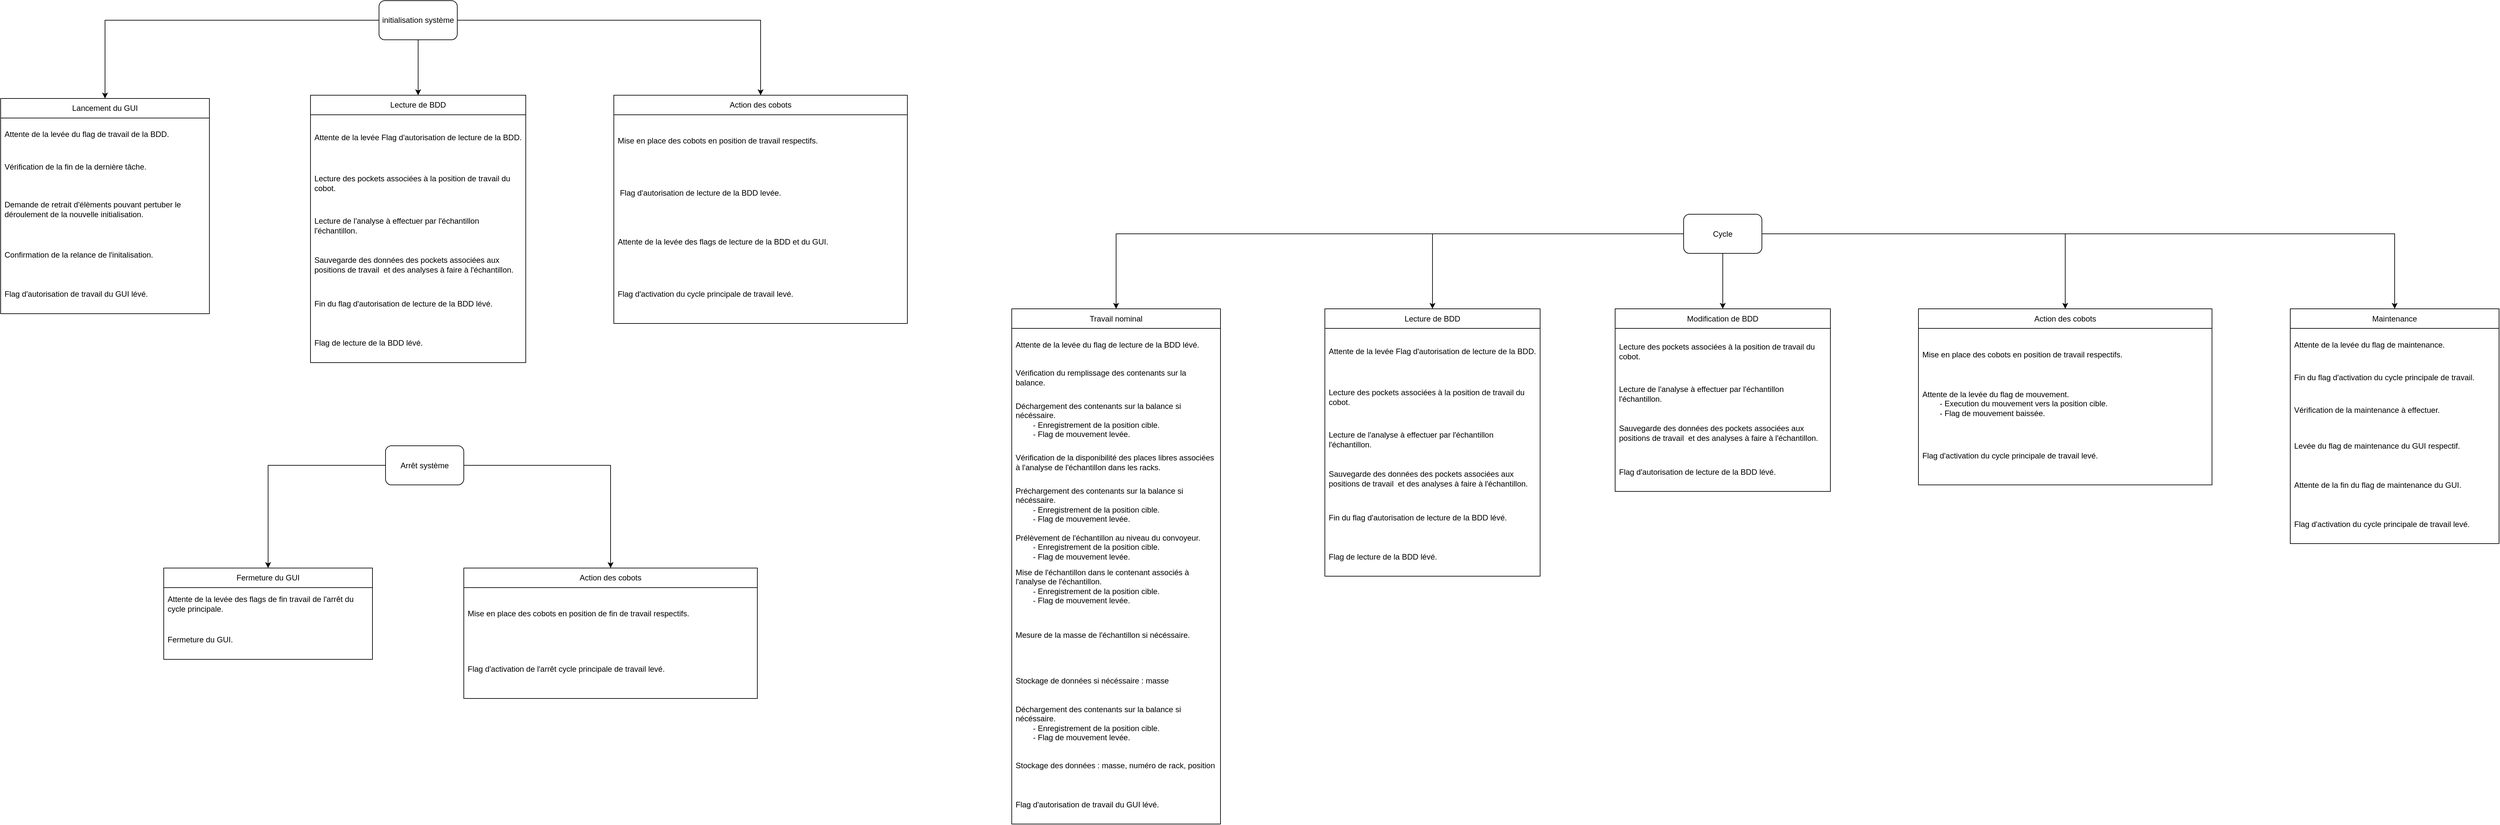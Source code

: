 <mxfile version="28.1.0">
  <diagram name="Page-1" id="pIDFg-wCas1avEJF31Ta">
    <mxGraphModel dx="467" dy="620" grid="1" gridSize="10" guides="1" tooltips="1" connect="1" arrows="1" fold="1" page="1" pageScale="1" pageWidth="827" pageHeight="1169" math="0" shadow="0">
      <root>
        <mxCell id="0" />
        <mxCell id="1" parent="0" />
        <mxCell id="YGhvROXw0RdNcZlkZx5N-15" value="&lt;span style=&quot;text-align: left;&quot;&gt;Lancement du GUI&lt;/span&gt;" style="swimlane;fontStyle=0;childLayout=stackLayout;horizontal=1;startSize=30;horizontalStack=0;resizeParent=1;resizeParentMax=0;resizeLast=0;collapsible=1;marginBottom=0;whiteSpace=wrap;html=1;" parent="1" vertex="1">
          <mxGeometry x="190" y="170" width="320" height="330" as="geometry" />
        </mxCell>
        <mxCell id="YGhvROXw0RdNcZlkZx5N-16" value="Attente de la levée du flag de travail de la BDD." style="text;strokeColor=none;fillColor=none;align=left;verticalAlign=middle;spacingLeft=4;spacingRight=4;overflow=hidden;points=[[0,0.5],[1,0.5]];portConstraint=eastwest;rotatable=0;whiteSpace=wrap;html=1;" parent="YGhvROXw0RdNcZlkZx5N-15" vertex="1">
          <mxGeometry y="30" width="320" height="50" as="geometry" />
        </mxCell>
        <mxCell id="YGhvROXw0RdNcZlkZx5N-60" value="Vérification de la fin de la dernière tâche." style="text;strokeColor=none;fillColor=none;align=left;verticalAlign=middle;spacingLeft=4;spacingRight=4;overflow=hidden;points=[[0,0.5],[1,0.5]];portConstraint=eastwest;rotatable=0;whiteSpace=wrap;html=1;" parent="YGhvROXw0RdNcZlkZx5N-15" vertex="1">
          <mxGeometry y="80" width="320" height="50" as="geometry" />
        </mxCell>
        <mxCell id="YGhvROXw0RdNcZlkZx5N-17" value="Demande de retrait d&#39;élèments pouvant pertuber le déroulement de la nouvelle initialisation." style="text;strokeColor=none;fillColor=none;align=left;verticalAlign=middle;spacingLeft=4;spacingRight=4;overflow=hidden;points=[[0,0.5],[1,0.5]];portConstraint=eastwest;rotatable=0;whiteSpace=wrap;html=1;" parent="YGhvROXw0RdNcZlkZx5N-15" vertex="1">
          <mxGeometry y="130" width="320" height="80" as="geometry" />
        </mxCell>
        <mxCell id="YGhvROXw0RdNcZlkZx5N-18" value="Confirmation de la relance de l&#39;initalisation." style="text;strokeColor=none;fillColor=none;align=left;verticalAlign=middle;spacingLeft=4;spacingRight=4;overflow=hidden;points=[[0,0.5],[1,0.5]];portConstraint=eastwest;rotatable=0;whiteSpace=wrap;html=1;" parent="YGhvROXw0RdNcZlkZx5N-15" vertex="1">
          <mxGeometry y="210" width="320" height="60" as="geometry" />
        </mxCell>
        <mxCell id="YGhvROXw0RdNcZlkZx5N-37" value="Flag d&#39;autorisation de travail du GUI lévé." style="text;strokeColor=none;fillColor=none;align=left;verticalAlign=middle;spacingLeft=4;spacingRight=4;overflow=hidden;points=[[0,0.5],[1,0.5]];portConstraint=eastwest;rotatable=0;whiteSpace=wrap;html=1;" parent="YGhvROXw0RdNcZlkZx5N-15" vertex="1">
          <mxGeometry y="270" width="320" height="60" as="geometry" />
        </mxCell>
        <mxCell id="YGhvROXw0RdNcZlkZx5N-39" style="edgeStyle=orthogonalEdgeStyle;rounded=0;orthogonalLoop=1;jettySize=auto;html=1;exitX=0;exitY=0.5;exitDx=0;exitDy=0;entryX=0.5;entryY=0;entryDx=0;entryDy=0;" parent="1" source="YGhvROXw0RdNcZlkZx5N-19" target="YGhvROXw0RdNcZlkZx5N-15" edge="1">
          <mxGeometry relative="1" as="geometry" />
        </mxCell>
        <mxCell id="YGhvROXw0RdNcZlkZx5N-40" style="edgeStyle=orthogonalEdgeStyle;rounded=0;orthogonalLoop=1;jettySize=auto;html=1;exitX=0.5;exitY=1;exitDx=0;exitDy=0;entryX=0.5;entryY=0;entryDx=0;entryDy=0;" parent="1" source="YGhvROXw0RdNcZlkZx5N-19" target="YGhvROXw0RdNcZlkZx5N-109" edge="1">
          <mxGeometry relative="1" as="geometry">
            <mxPoint x="880" y="140" as="targetPoint" />
          </mxGeometry>
        </mxCell>
        <mxCell id="YGhvROXw0RdNcZlkZx5N-41" style="edgeStyle=orthogonalEdgeStyle;rounded=0;orthogonalLoop=1;jettySize=auto;html=1;exitX=1;exitY=0.5;exitDx=0;exitDy=0;entryX=0.5;entryY=0;entryDx=0;entryDy=0;" parent="1" source="YGhvROXw0RdNcZlkZx5N-19" target="YGhvROXw0RdNcZlkZx5N-25" edge="1">
          <mxGeometry relative="1" as="geometry" />
        </mxCell>
        <mxCell id="YGhvROXw0RdNcZlkZx5N-19" value="initialisation système" style="rounded=1;whiteSpace=wrap;html=1;" parent="1" vertex="1">
          <mxGeometry x="770" y="20" width="120" height="60" as="geometry" />
        </mxCell>
        <mxCell id="YGhvROXw0RdNcZlkZx5N-25" value="&lt;span style=&quot;text-align: left;&quot;&gt;Action des cobots&lt;/span&gt;" style="swimlane;fontStyle=0;childLayout=stackLayout;horizontal=1;startSize=30;horizontalStack=0;resizeParent=1;resizeParentMax=0;resizeLast=0;collapsible=1;marginBottom=0;whiteSpace=wrap;html=1;" parent="1" vertex="1">
          <mxGeometry x="1130" y="165" width="450" height="350" as="geometry" />
        </mxCell>
        <mxCell id="YGhvROXw0RdNcZlkZx5N-26" value="Mise en place des cobots en position de travail respectifs." style="text;strokeColor=none;fillColor=none;align=left;verticalAlign=middle;spacingLeft=4;spacingRight=4;overflow=hidden;points=[[0,0.5],[1,0.5]];portConstraint=eastwest;rotatable=0;whiteSpace=wrap;html=1;" parent="YGhvROXw0RdNcZlkZx5N-25" vertex="1">
          <mxGeometry y="30" width="450" height="80" as="geometry" />
        </mxCell>
        <mxCell id="YGhvROXw0RdNcZlkZx5N-116" value="&amp;nbsp;Flag d&#39;autorisation de lecture de la BDD levée." style="text;strokeColor=none;fillColor=none;align=left;verticalAlign=middle;spacingLeft=4;spacingRight=4;overflow=hidden;points=[[0,0.5],[1,0.5]];portConstraint=eastwest;rotatable=0;whiteSpace=wrap;html=1;" parent="YGhvROXw0RdNcZlkZx5N-25" vertex="1">
          <mxGeometry y="110" width="450" height="80" as="geometry" />
        </mxCell>
        <mxCell id="YGhvROXw0RdNcZlkZx5N-27" value="Attente de la levée des flags de lecture de la BDD et du GUI." style="text;strokeColor=none;fillColor=none;align=left;verticalAlign=middle;spacingLeft=4;spacingRight=4;overflow=hidden;points=[[0,0.5],[1,0.5]];portConstraint=eastwest;rotatable=0;whiteSpace=wrap;html=1;" parent="YGhvROXw0RdNcZlkZx5N-25" vertex="1">
          <mxGeometry y="190" width="450" height="70" as="geometry" />
        </mxCell>
        <mxCell id="YGhvROXw0RdNcZlkZx5N-28" value="Flag d&#39;activation du cycle principale de travail levé." style="text;strokeColor=none;fillColor=none;align=left;verticalAlign=middle;spacingLeft=4;spacingRight=4;overflow=hidden;points=[[0,0.5],[1,0.5]];portConstraint=eastwest;rotatable=0;whiteSpace=wrap;html=1;" parent="YGhvROXw0RdNcZlkZx5N-25" vertex="1">
          <mxGeometry y="260" width="450" height="90" as="geometry" />
        </mxCell>
        <mxCell id="YGhvROXw0RdNcZlkZx5N-42" value="&lt;span style=&quot;text-align: left;&quot;&gt;Fermeture du GUI&lt;/span&gt;" style="swimlane;fontStyle=0;childLayout=stackLayout;horizontal=1;startSize=30;horizontalStack=0;resizeParent=1;resizeParentMax=0;resizeLast=0;collapsible=1;marginBottom=0;whiteSpace=wrap;html=1;" parent="1" vertex="1">
          <mxGeometry x="440" y="890" width="320" height="140" as="geometry" />
        </mxCell>
        <mxCell id="YGhvROXw0RdNcZlkZx5N-43" value="Attente de la levée des flags de fin travail de l&#39;arrêt&amp;nbsp;&lt;span style=&quot;background-color: transparent; color: light-dark(rgb(0, 0, 0), rgb(255, 255, 255));&quot;&gt;du cycle principale.&lt;/span&gt;" style="text;strokeColor=none;fillColor=none;align=left;verticalAlign=middle;spacingLeft=4;spacingRight=4;overflow=hidden;points=[[0,0.5],[1,0.5]];portConstraint=eastwest;rotatable=0;whiteSpace=wrap;html=1;" parent="YGhvROXw0RdNcZlkZx5N-42" vertex="1">
          <mxGeometry y="30" width="320" height="50" as="geometry" />
        </mxCell>
        <mxCell id="YGhvROXw0RdNcZlkZx5N-46" value="Fermeture du GUI." style="text;strokeColor=none;fillColor=none;align=left;verticalAlign=middle;spacingLeft=4;spacingRight=4;overflow=hidden;points=[[0,0.5],[1,0.5]];portConstraint=eastwest;rotatable=0;whiteSpace=wrap;html=1;" parent="YGhvROXw0RdNcZlkZx5N-42" vertex="1">
          <mxGeometry y="80" width="320" height="60" as="geometry" />
        </mxCell>
        <mxCell id="YGhvROXw0RdNcZlkZx5N-47" style="edgeStyle=orthogonalEdgeStyle;rounded=0;orthogonalLoop=1;jettySize=auto;html=1;exitX=0;exitY=0.5;exitDx=0;exitDy=0;entryX=0.5;entryY=0;entryDx=0;entryDy=0;" parent="1" source="YGhvROXw0RdNcZlkZx5N-50" target="YGhvROXw0RdNcZlkZx5N-42" edge="1">
          <mxGeometry relative="1" as="geometry" />
        </mxCell>
        <mxCell id="YGhvROXw0RdNcZlkZx5N-49" style="edgeStyle=orthogonalEdgeStyle;rounded=0;orthogonalLoop=1;jettySize=auto;html=1;exitX=1;exitY=0.5;exitDx=0;exitDy=0;entryX=0.5;entryY=0;entryDx=0;entryDy=0;" parent="1" source="YGhvROXw0RdNcZlkZx5N-50" target="YGhvROXw0RdNcZlkZx5N-56" edge="1">
          <mxGeometry relative="1" as="geometry" />
        </mxCell>
        <mxCell id="YGhvROXw0RdNcZlkZx5N-50" value="Arrêt système" style="rounded=1;whiteSpace=wrap;html=1;" parent="1" vertex="1">
          <mxGeometry x="780" y="702.5" width="120" height="60" as="geometry" />
        </mxCell>
        <mxCell id="YGhvROXw0RdNcZlkZx5N-56" value="&lt;span style=&quot;text-align: left;&quot;&gt;Action des cobots&lt;/span&gt;" style="swimlane;fontStyle=0;childLayout=stackLayout;horizontal=1;startSize=30;horizontalStack=0;resizeParent=1;resizeParentMax=0;resizeLast=0;collapsible=1;marginBottom=0;whiteSpace=wrap;html=1;" parent="1" vertex="1">
          <mxGeometry x="900" y="890" width="450" height="200" as="geometry" />
        </mxCell>
        <mxCell id="YGhvROXw0RdNcZlkZx5N-57" value="Mise en place des cobots en position de fin de travail respectifs." style="text;strokeColor=none;fillColor=none;align=left;verticalAlign=middle;spacingLeft=4;spacingRight=4;overflow=hidden;points=[[0,0.5],[1,0.5]];portConstraint=eastwest;rotatable=0;whiteSpace=wrap;html=1;" parent="YGhvROXw0RdNcZlkZx5N-56" vertex="1">
          <mxGeometry y="30" width="450" height="80" as="geometry" />
        </mxCell>
        <mxCell id="YGhvROXw0RdNcZlkZx5N-59" value="Flag d&#39;activation de l&#39;arrêt cycle principale de travail levé." style="text;strokeColor=none;fillColor=none;align=left;verticalAlign=middle;spacingLeft=4;spacingRight=4;overflow=hidden;points=[[0,0.5],[1,0.5]];portConstraint=eastwest;rotatable=0;whiteSpace=wrap;html=1;" parent="YGhvROXw0RdNcZlkZx5N-56" vertex="1">
          <mxGeometry y="110" width="450" height="90" as="geometry" />
        </mxCell>
        <mxCell id="YGhvROXw0RdNcZlkZx5N-61" value="&lt;span style=&quot;text-align: left;&quot;&gt;Travail nominal&lt;/span&gt;" style="swimlane;fontStyle=0;childLayout=stackLayout;horizontal=1;startSize=30;horizontalStack=0;resizeParent=1;resizeParentMax=0;resizeLast=0;collapsible=1;marginBottom=0;whiteSpace=wrap;html=1;" parent="1" vertex="1">
          <mxGeometry x="1740" y="492.5" width="320" height="790" as="geometry" />
        </mxCell>
        <mxCell id="YGhvROXw0RdNcZlkZx5N-62" value="Attente de la levée du flag de lecture de la BDD lévé." style="text;strokeColor=none;fillColor=none;align=left;verticalAlign=middle;spacingLeft=4;spacingRight=4;overflow=hidden;points=[[0,0.5],[1,0.5]];portConstraint=eastwest;rotatable=0;whiteSpace=wrap;html=1;" parent="YGhvROXw0RdNcZlkZx5N-61" vertex="1">
          <mxGeometry y="30" width="320" height="50" as="geometry" />
        </mxCell>
        <mxCell id="YGhvROXw0RdNcZlkZx5N-106" value="Vérification du remplissage des contenants sur la balance." style="text;strokeColor=none;fillColor=none;align=left;verticalAlign=middle;spacingLeft=4;spacingRight=4;overflow=hidden;points=[[0,0.5],[1,0.5]];portConstraint=eastwest;rotatable=0;whiteSpace=wrap;html=1;" parent="YGhvROXw0RdNcZlkZx5N-61" vertex="1">
          <mxGeometry y="80" width="320" height="50" as="geometry" />
        </mxCell>
        <mxCell id="YGhvROXw0RdNcZlkZx5N-105" value="Déchargement des contenants sur la balance si nécéssaire.&lt;div&gt;&lt;span style=&quot;white-space: pre;&quot;&gt;&#x9;&lt;/span&gt;- Enregistrement de la position cible.&lt;br&gt;&lt;/div&gt;&lt;div&gt;&lt;span style=&quot;white-space: pre;&quot;&gt;&#x9;&lt;/span&gt;- Flag de mouvement levée.&lt;br&gt;&lt;/div&gt;" style="text;strokeColor=none;fillColor=none;align=left;verticalAlign=middle;spacingLeft=4;spacingRight=4;overflow=hidden;points=[[0,0.5],[1,0.5]];portConstraint=eastwest;rotatable=0;whiteSpace=wrap;html=1;" parent="YGhvROXw0RdNcZlkZx5N-61" vertex="1">
          <mxGeometry y="130" width="320" height="80" as="geometry" />
        </mxCell>
        <mxCell id="YGhvROXw0RdNcZlkZx5N-104" value="Vérification de la disponibilité des places libres associées à l&#39;analyse de l&#39;échantillon dans les racks." style="text;strokeColor=none;fillColor=none;align=left;verticalAlign=middle;spacingLeft=4;spacingRight=4;overflow=hidden;points=[[0,0.5],[1,0.5]];portConstraint=eastwest;rotatable=0;whiteSpace=wrap;html=1;" parent="YGhvROXw0RdNcZlkZx5N-61" vertex="1">
          <mxGeometry y="210" width="320" height="50" as="geometry" />
        </mxCell>
        <mxCell id="YGhvROXw0RdNcZlkZx5N-63" value="Préchargement des contenants sur la balance si nécéssaire.&lt;div&gt;&lt;div&gt;&lt;span style=&quot;white-space: pre;&quot;&gt;&#x9;&lt;/span&gt;- Enregistrement de la position cible.&lt;br&gt;&lt;/div&gt;&lt;div&gt;&lt;span style=&quot;white-space: pre;&quot;&gt;&#x9;&lt;/span&gt;- Flag de mouvement levée.&lt;/div&gt;&lt;/div&gt;" style="text;strokeColor=none;fillColor=none;align=left;verticalAlign=middle;spacingLeft=4;spacingRight=4;overflow=hidden;points=[[0,0.5],[1,0.5]];portConstraint=eastwest;rotatable=0;whiteSpace=wrap;html=1;" parent="YGhvROXw0RdNcZlkZx5N-61" vertex="1">
          <mxGeometry y="260" width="320" height="80" as="geometry" />
        </mxCell>
        <mxCell id="vByivsYa5ko6VBTnIm9n-1" value="Prélèvement de l&#39;échantillon au niveau du convoyeur.&lt;div&gt;&lt;div&gt;&lt;span style=&quot;white-space: pre;&quot;&gt;&#x9;&lt;/span&gt;- Enregistrement de la position cible.&lt;br&gt;&lt;/div&gt;&lt;div&gt;&lt;span style=&quot;white-space: pre;&quot;&gt;&#x9;&lt;/span&gt;- Flag de mouvement levée.&lt;/div&gt;&lt;/div&gt;" style="text;strokeColor=none;fillColor=none;align=left;verticalAlign=middle;spacingLeft=4;spacingRight=4;overflow=hidden;points=[[0,0.5],[1,0.5]];portConstraint=eastwest;rotatable=0;whiteSpace=wrap;html=1;" parent="YGhvROXw0RdNcZlkZx5N-61" vertex="1">
          <mxGeometry y="340" width="320" height="50" as="geometry" />
        </mxCell>
        <mxCell id="vByivsYa5ko6VBTnIm9n-2" value="Mise de l&#39;échantillon dans le contenant associés à l&#39;analyse de l&#39;échantillon.&lt;div&gt;&lt;div&gt;&lt;span style=&quot;white-space: pre;&quot;&gt;&#x9;&lt;/span&gt;- Enregistrement de la position cible.&lt;br&gt;&lt;/div&gt;&lt;div&gt;&lt;span style=&quot;white-space: pre;&quot;&gt;&#x9;&lt;/span&gt;- Flag de mouvement levée.&lt;/div&gt;&lt;/div&gt;" style="text;strokeColor=none;fillColor=none;align=left;verticalAlign=middle;spacingLeft=4;spacingRight=4;overflow=hidden;points=[[0,0.5],[1,0.5]];portConstraint=eastwest;rotatable=0;whiteSpace=wrap;html=1;" parent="YGhvROXw0RdNcZlkZx5N-61" vertex="1">
          <mxGeometry y="390" width="320" height="70" as="geometry" />
        </mxCell>
        <mxCell id="YGhvROXw0RdNcZlkZx5N-64" value="Mesure de la masse de l&#39;échantillon si nécéssaire." style="text;strokeColor=none;fillColor=none;align=left;verticalAlign=middle;spacingLeft=4;spacingRight=4;overflow=hidden;points=[[0,0.5],[1,0.5]];portConstraint=eastwest;rotatable=0;whiteSpace=wrap;html=1;" parent="YGhvROXw0RdNcZlkZx5N-61" vertex="1">
          <mxGeometry y="460" width="320" height="80" as="geometry" />
        </mxCell>
        <mxCell id="vByivsYa5ko6VBTnIm9n-3" value="Stockage de données si nécéssaire : masse" style="text;strokeColor=none;fillColor=none;align=left;verticalAlign=middle;spacingLeft=4;spacingRight=4;overflow=hidden;points=[[0,0.5],[1,0.5]];portConstraint=eastwest;rotatable=0;whiteSpace=wrap;html=1;" parent="YGhvROXw0RdNcZlkZx5N-61" vertex="1">
          <mxGeometry y="540" width="320" height="60" as="geometry" />
        </mxCell>
        <mxCell id="vByivsYa5ko6VBTnIm9n-4" value="Déchargement des contenants sur la balance si nécéssaire.&lt;div&gt;&lt;div&gt;&lt;span style=&quot;white-space: pre;&quot;&gt;&#x9;&lt;/span&gt;- Enregistrement de la position cible.&lt;br&gt;&lt;/div&gt;&lt;div&gt;&lt;span style=&quot;white-space: pre;&quot;&gt;&#x9;&lt;/span&gt;- Flag de mouvement levée.&lt;/div&gt;&lt;/div&gt;" style="text;strokeColor=none;fillColor=none;align=left;verticalAlign=middle;spacingLeft=4;spacingRight=4;overflow=hidden;points=[[0,0.5],[1,0.5]];portConstraint=eastwest;rotatable=0;whiteSpace=wrap;html=1;" parent="YGhvROXw0RdNcZlkZx5N-61" vertex="1">
          <mxGeometry y="600" width="320" height="70" as="geometry" />
        </mxCell>
        <mxCell id="YGhvROXw0RdNcZlkZx5N-65" value="Stockage des données : masse, numéro de rack, position" style="text;strokeColor=none;fillColor=none;align=left;verticalAlign=middle;spacingLeft=4;spacingRight=4;overflow=hidden;points=[[0,0.5],[1,0.5]];portConstraint=eastwest;rotatable=0;whiteSpace=wrap;html=1;" parent="YGhvROXw0RdNcZlkZx5N-61" vertex="1">
          <mxGeometry y="670" width="320" height="60" as="geometry" />
        </mxCell>
        <mxCell id="YGhvROXw0RdNcZlkZx5N-66" value="Flag d&#39;autorisation de travail du GUI lévé." style="text;strokeColor=none;fillColor=none;align=left;verticalAlign=middle;spacingLeft=4;spacingRight=4;overflow=hidden;points=[[0,0.5],[1,0.5]];portConstraint=eastwest;rotatable=0;whiteSpace=wrap;html=1;" parent="YGhvROXw0RdNcZlkZx5N-61" vertex="1">
          <mxGeometry y="730" width="320" height="60" as="geometry" />
        </mxCell>
        <mxCell id="YGhvROXw0RdNcZlkZx5N-67" style="edgeStyle=orthogonalEdgeStyle;rounded=0;orthogonalLoop=1;jettySize=auto;html=1;exitX=0;exitY=0.5;exitDx=0;exitDy=0;entryX=0.5;entryY=0;entryDx=0;entryDy=0;" parent="1" source="YGhvROXw0RdNcZlkZx5N-70" target="YGhvROXw0RdNcZlkZx5N-61" edge="1">
          <mxGeometry relative="1" as="geometry" />
        </mxCell>
        <mxCell id="YGhvROXw0RdNcZlkZx5N-68" style="edgeStyle=orthogonalEdgeStyle;rounded=0;orthogonalLoop=1;jettySize=auto;html=1;exitX=0.5;exitY=1;exitDx=0;exitDy=0;entryX=0.5;entryY=0;entryDx=0;entryDy=0;" parent="1" source="YGhvROXw0RdNcZlkZx5N-70" target="YGhvROXw0RdNcZlkZx5N-71" edge="1">
          <mxGeometry relative="1" as="geometry" />
        </mxCell>
        <mxCell id="YGhvROXw0RdNcZlkZx5N-69" style="edgeStyle=orthogonalEdgeStyle;rounded=0;orthogonalLoop=1;jettySize=auto;html=1;exitX=1;exitY=0.5;exitDx=0;exitDy=0;entryX=0.5;entryY=0;entryDx=0;entryDy=0;" parent="1" source="YGhvROXw0RdNcZlkZx5N-70" target="YGhvROXw0RdNcZlkZx5N-76" edge="1">
          <mxGeometry relative="1" as="geometry" />
        </mxCell>
        <mxCell id="YGhvROXw0RdNcZlkZx5N-97" style="edgeStyle=orthogonalEdgeStyle;rounded=0;orthogonalLoop=1;jettySize=auto;html=1;exitX=1;exitY=0.5;exitDx=0;exitDy=0;entryX=0.5;entryY=0;entryDx=0;entryDy=0;" parent="1" source="YGhvROXw0RdNcZlkZx5N-70" target="YGhvROXw0RdNcZlkZx5N-88" edge="1">
          <mxGeometry relative="1" as="geometry" />
        </mxCell>
        <mxCell id="YGhvROXw0RdNcZlkZx5N-103" style="edgeStyle=orthogonalEdgeStyle;rounded=0;orthogonalLoop=1;jettySize=auto;html=1;exitX=0;exitY=0.5;exitDx=0;exitDy=0;entryX=0.5;entryY=0;entryDx=0;entryDy=0;" parent="1" source="YGhvROXw0RdNcZlkZx5N-70" target="YGhvROXw0RdNcZlkZx5N-98" edge="1">
          <mxGeometry relative="1" as="geometry" />
        </mxCell>
        <mxCell id="YGhvROXw0RdNcZlkZx5N-70" value="Cycle" style="rounded=1;whiteSpace=wrap;html=1;" parent="1" vertex="1">
          <mxGeometry x="2770" y="347.5" width="120" height="60" as="geometry" />
        </mxCell>
        <mxCell id="YGhvROXw0RdNcZlkZx5N-71" value="&lt;span style=&quot;text-align: left;&quot;&gt;Modification de BDD&lt;/span&gt;" style="swimlane;fontStyle=0;childLayout=stackLayout;horizontal=1;startSize=30;horizontalStack=0;resizeParent=1;resizeParentMax=0;resizeLast=0;collapsible=1;marginBottom=0;whiteSpace=wrap;html=1;" parent="1" vertex="1">
          <mxGeometry x="2665" y="492.5" width="330" height="280" as="geometry" />
        </mxCell>
        <mxCell id="YGhvROXw0RdNcZlkZx5N-72" value="Lecture des pockets associées à la position de travail du cobot." style="text;strokeColor=none;fillColor=none;align=left;verticalAlign=middle;spacingLeft=4;spacingRight=4;overflow=hidden;points=[[0,0.5],[1,0.5]];portConstraint=eastwest;rotatable=0;whiteSpace=wrap;html=1;" parent="YGhvROXw0RdNcZlkZx5N-71" vertex="1">
          <mxGeometry y="30" width="330" height="70" as="geometry" />
        </mxCell>
        <mxCell id="YGhvROXw0RdNcZlkZx5N-73" value="Lecture de l&#39;analyse à effectuer par l&#39;échantillon l&#39;échantillon.&amp;nbsp;" style="text;strokeColor=none;fillColor=none;align=left;verticalAlign=middle;spacingLeft=4;spacingRight=4;overflow=hidden;points=[[0,0.5],[1,0.5]];portConstraint=eastwest;rotatable=0;whiteSpace=wrap;html=1;" parent="YGhvROXw0RdNcZlkZx5N-71" vertex="1">
          <mxGeometry y="100" width="330" height="60" as="geometry" />
        </mxCell>
        <mxCell id="YGhvROXw0RdNcZlkZx5N-74" value="Sauvegarde des données des pockets associées aux positions de travail&amp;nbsp; et des analyses à faire à l&#39;échantillon." style="text;strokeColor=none;fillColor=none;align=left;verticalAlign=middle;spacingLeft=4;spacingRight=4;overflow=hidden;points=[[0,0.5],[1,0.5]];portConstraint=eastwest;rotatable=0;whiteSpace=wrap;html=1;" parent="YGhvROXw0RdNcZlkZx5N-71" vertex="1">
          <mxGeometry y="160" width="330" height="60" as="geometry" />
        </mxCell>
        <mxCell id="YGhvROXw0RdNcZlkZx5N-75" value="Flag d&#39;autorisation de lecture de la BDD lévé." style="text;strokeColor=none;fillColor=none;align=left;verticalAlign=middle;spacingLeft=4;spacingRight=4;overflow=hidden;points=[[0,0.5],[1,0.5]];portConstraint=eastwest;rotatable=0;whiteSpace=wrap;html=1;" parent="YGhvROXw0RdNcZlkZx5N-71" vertex="1">
          <mxGeometry y="220" width="330" height="60" as="geometry" />
        </mxCell>
        <mxCell id="YGhvROXw0RdNcZlkZx5N-76" value="&lt;span style=&quot;text-align: left;&quot;&gt;Action des cobots&lt;/span&gt;" style="swimlane;fontStyle=0;childLayout=stackLayout;horizontal=1;startSize=30;horizontalStack=0;resizeParent=1;resizeParentMax=0;resizeLast=0;collapsible=1;marginBottom=0;whiteSpace=wrap;html=1;" parent="1" vertex="1">
          <mxGeometry x="3130" y="492.5" width="450" height="270" as="geometry" />
        </mxCell>
        <mxCell id="YGhvROXw0RdNcZlkZx5N-77" value="Mise en place des cobots en position de travail respectifs." style="text;strokeColor=none;fillColor=none;align=left;verticalAlign=middle;spacingLeft=4;spacingRight=4;overflow=hidden;points=[[0,0.5],[1,0.5]];portConstraint=eastwest;rotatable=0;whiteSpace=wrap;html=1;" parent="YGhvROXw0RdNcZlkZx5N-76" vertex="1">
          <mxGeometry y="30" width="450" height="80" as="geometry" />
        </mxCell>
        <mxCell id="YGhvROXw0RdNcZlkZx5N-78" value="Attente de la levée du flag de mouvement.&lt;div&gt;&lt;div&gt;&lt;span style=&quot;white-space: pre;&quot;&gt;&#x9;&lt;/span&gt;- Execution du mouvement vers la position cible.&lt;br&gt;&lt;/div&gt;&lt;div&gt;&lt;span style=&quot;white-space: pre;&quot;&gt;&#x9;&lt;/span&gt;- Flag de mouvement baissée.&lt;/div&gt;&lt;/div&gt;" style="text;strokeColor=none;fillColor=none;align=left;verticalAlign=middle;spacingLeft=4;spacingRight=4;overflow=hidden;points=[[0,0.5],[1,0.5]];portConstraint=eastwest;rotatable=0;whiteSpace=wrap;html=1;" parent="YGhvROXw0RdNcZlkZx5N-76" vertex="1">
          <mxGeometry y="110" width="450" height="70" as="geometry" />
        </mxCell>
        <mxCell id="YGhvROXw0RdNcZlkZx5N-79" value="Flag d&#39;activation du cycle principale de travail levé." style="text;strokeColor=none;fillColor=none;align=left;verticalAlign=middle;spacingLeft=4;spacingRight=4;overflow=hidden;points=[[0,0.5],[1,0.5]];portConstraint=eastwest;rotatable=0;whiteSpace=wrap;html=1;" parent="YGhvROXw0RdNcZlkZx5N-76" vertex="1">
          <mxGeometry y="180" width="450" height="90" as="geometry" />
        </mxCell>
        <mxCell id="YGhvROXw0RdNcZlkZx5N-88" value="&lt;span style=&quot;text-align: left;&quot;&gt;Maintenance&lt;/span&gt;" style="swimlane;fontStyle=0;childLayout=stackLayout;horizontal=1;startSize=30;horizontalStack=0;resizeParent=1;resizeParentMax=0;resizeLast=0;collapsible=1;marginBottom=0;whiteSpace=wrap;html=1;" parent="1" vertex="1">
          <mxGeometry x="3700" y="492.5" width="320" height="360" as="geometry" />
        </mxCell>
        <mxCell id="YGhvROXw0RdNcZlkZx5N-89" value="Attente de la levée du flag de maintenance." style="text;strokeColor=none;fillColor=none;align=left;verticalAlign=middle;spacingLeft=4;spacingRight=4;overflow=hidden;points=[[0,0.5],[1,0.5]];portConstraint=eastwest;rotatable=0;whiteSpace=wrap;html=1;" parent="YGhvROXw0RdNcZlkZx5N-88" vertex="1">
          <mxGeometry y="30" width="320" height="50" as="geometry" />
        </mxCell>
        <mxCell id="YGhvROXw0RdNcZlkZx5N-95" value="Fin du flag d&#39;activation du cycle principale de travail." style="text;strokeColor=none;fillColor=none;align=left;verticalAlign=middle;spacingLeft=4;spacingRight=4;overflow=hidden;points=[[0,0.5],[1,0.5]];portConstraint=eastwest;rotatable=0;whiteSpace=wrap;html=1;" parent="YGhvROXw0RdNcZlkZx5N-88" vertex="1">
          <mxGeometry y="80" width="320" height="50" as="geometry" />
        </mxCell>
        <mxCell id="YGhvROXw0RdNcZlkZx5N-90" value="Vérification de la maintenance à effectuer." style="text;strokeColor=none;fillColor=none;align=left;verticalAlign=middle;spacingLeft=4;spacingRight=4;overflow=hidden;points=[[0,0.5],[1,0.5]];portConstraint=eastwest;rotatable=0;whiteSpace=wrap;html=1;" parent="YGhvROXw0RdNcZlkZx5N-88" vertex="1">
          <mxGeometry y="130" width="320" height="50" as="geometry" />
        </mxCell>
        <mxCell id="YGhvROXw0RdNcZlkZx5N-92" value="Levée du flag de maintenance du GUI respectif." style="text;strokeColor=none;fillColor=none;align=left;verticalAlign=middle;spacingLeft=4;spacingRight=4;overflow=hidden;points=[[0,0.5],[1,0.5]];portConstraint=eastwest;rotatable=0;whiteSpace=wrap;html=1;" parent="YGhvROXw0RdNcZlkZx5N-88" vertex="1">
          <mxGeometry y="180" width="320" height="60" as="geometry" />
        </mxCell>
        <mxCell id="YGhvROXw0RdNcZlkZx5N-93" value="Attente de la fin du flag de maintenance du GUI." style="text;strokeColor=none;fillColor=none;align=left;verticalAlign=middle;spacingLeft=4;spacingRight=4;overflow=hidden;points=[[0,0.5],[1,0.5]];portConstraint=eastwest;rotatable=0;whiteSpace=wrap;html=1;" parent="YGhvROXw0RdNcZlkZx5N-88" vertex="1">
          <mxGeometry y="240" width="320" height="60" as="geometry" />
        </mxCell>
        <mxCell id="YGhvROXw0RdNcZlkZx5N-94" value="Flag d&#39;activation du cycle principale de travail levé." style="text;strokeColor=none;fillColor=none;align=left;verticalAlign=middle;spacingLeft=4;spacingRight=4;overflow=hidden;points=[[0,0.5],[1,0.5]];portConstraint=eastwest;rotatable=0;whiteSpace=wrap;html=1;" parent="YGhvROXw0RdNcZlkZx5N-88" vertex="1">
          <mxGeometry y="300" width="320" height="60" as="geometry" />
        </mxCell>
        <mxCell id="YGhvROXw0RdNcZlkZx5N-98" value="&lt;span style=&quot;text-align: left;&quot;&gt;Lecture de BDD&lt;/span&gt;" style="swimlane;fontStyle=0;childLayout=stackLayout;horizontal=1;startSize=30;horizontalStack=0;resizeParent=1;resizeParentMax=0;resizeLast=0;collapsible=1;marginBottom=0;whiteSpace=wrap;html=1;" parent="1" vertex="1">
          <mxGeometry x="2220" y="492.5" width="330" height="410" as="geometry" />
        </mxCell>
        <mxCell id="YGhvROXw0RdNcZlkZx5N-99" value="Attente de la levée Flag d&#39;autorisation de lecture de la BDD." style="text;strokeColor=none;fillColor=none;align=left;verticalAlign=middle;spacingLeft=4;spacingRight=4;overflow=hidden;points=[[0,0.5],[1,0.5]];portConstraint=eastwest;rotatable=0;whiteSpace=wrap;html=1;" parent="YGhvROXw0RdNcZlkZx5N-98" vertex="1">
          <mxGeometry y="30" width="330" height="70" as="geometry" />
        </mxCell>
        <mxCell id="YGhvROXw0RdNcZlkZx5N-107" value="Lecture des pockets associées à la position de travail du cobot." style="text;strokeColor=none;fillColor=none;align=left;verticalAlign=middle;spacingLeft=4;spacingRight=4;overflow=hidden;points=[[0,0.5],[1,0.5]];portConstraint=eastwest;rotatable=0;whiteSpace=wrap;html=1;" parent="YGhvROXw0RdNcZlkZx5N-98" vertex="1">
          <mxGeometry y="100" width="330" height="70" as="geometry" />
        </mxCell>
        <mxCell id="YGhvROXw0RdNcZlkZx5N-100" value="Lecture de l&#39;analyse à effectuer par l&#39;échantillon l&#39;échantillon.&amp;nbsp;" style="text;strokeColor=none;fillColor=none;align=left;verticalAlign=middle;spacingLeft=4;spacingRight=4;overflow=hidden;points=[[0,0.5],[1,0.5]];portConstraint=eastwest;rotatable=0;whiteSpace=wrap;html=1;" parent="YGhvROXw0RdNcZlkZx5N-98" vertex="1">
          <mxGeometry y="170" width="330" height="60" as="geometry" />
        </mxCell>
        <mxCell id="YGhvROXw0RdNcZlkZx5N-101" value="Sauvegarde des données des pockets associées aux positions de travail&amp;nbsp; et des analyses à faire à l&#39;échantillon." style="text;strokeColor=none;fillColor=none;align=left;verticalAlign=middle;spacingLeft=4;spacingRight=4;overflow=hidden;points=[[0,0.5],[1,0.5]];portConstraint=eastwest;rotatable=0;whiteSpace=wrap;html=1;" parent="YGhvROXw0RdNcZlkZx5N-98" vertex="1">
          <mxGeometry y="230" width="330" height="60" as="geometry" />
        </mxCell>
        <mxCell id="YGhvROXw0RdNcZlkZx5N-102" value="Fin du flag d&#39;autorisation de lecture de la BDD lévé." style="text;strokeColor=none;fillColor=none;align=left;verticalAlign=middle;spacingLeft=4;spacingRight=4;overflow=hidden;points=[[0,0.5],[1,0.5]];portConstraint=eastwest;rotatable=0;whiteSpace=wrap;html=1;" parent="YGhvROXw0RdNcZlkZx5N-98" vertex="1">
          <mxGeometry y="290" width="330" height="60" as="geometry" />
        </mxCell>
        <mxCell id="YGhvROXw0RdNcZlkZx5N-108" value="Flag de lecture de la BDD lévé." style="text;strokeColor=none;fillColor=none;align=left;verticalAlign=middle;spacingLeft=4;spacingRight=4;overflow=hidden;points=[[0,0.5],[1,0.5]];portConstraint=eastwest;rotatable=0;whiteSpace=wrap;html=1;" parent="YGhvROXw0RdNcZlkZx5N-98" vertex="1">
          <mxGeometry y="350" width="330" height="60" as="geometry" />
        </mxCell>
        <mxCell id="YGhvROXw0RdNcZlkZx5N-109" value="&lt;span style=&quot;text-align: left;&quot;&gt;Lecture de BDD&lt;/span&gt;" style="swimlane;fontStyle=0;childLayout=stackLayout;horizontal=1;startSize=30;horizontalStack=0;resizeParent=1;resizeParentMax=0;resizeLast=0;collapsible=1;marginBottom=0;whiteSpace=wrap;html=1;" parent="1" vertex="1">
          <mxGeometry x="665" y="165" width="330" height="410" as="geometry" />
        </mxCell>
        <mxCell id="YGhvROXw0RdNcZlkZx5N-110" value="Attente de la levée Flag d&#39;autorisation de lecture de la BDD." style="text;strokeColor=none;fillColor=none;align=left;verticalAlign=middle;spacingLeft=4;spacingRight=4;overflow=hidden;points=[[0,0.5],[1,0.5]];portConstraint=eastwest;rotatable=0;whiteSpace=wrap;html=1;" parent="YGhvROXw0RdNcZlkZx5N-109" vertex="1">
          <mxGeometry y="30" width="330" height="70" as="geometry" />
        </mxCell>
        <mxCell id="YGhvROXw0RdNcZlkZx5N-111" value="Lecture des pockets associées à la position de travail du cobot." style="text;strokeColor=none;fillColor=none;align=left;verticalAlign=middle;spacingLeft=4;spacingRight=4;overflow=hidden;points=[[0,0.5],[1,0.5]];portConstraint=eastwest;rotatable=0;whiteSpace=wrap;html=1;" parent="YGhvROXw0RdNcZlkZx5N-109" vertex="1">
          <mxGeometry y="100" width="330" height="70" as="geometry" />
        </mxCell>
        <mxCell id="YGhvROXw0RdNcZlkZx5N-112" value="Lecture de l&#39;analyse à effectuer par l&#39;échantillon l&#39;échantillon.&amp;nbsp;" style="text;strokeColor=none;fillColor=none;align=left;verticalAlign=middle;spacingLeft=4;spacingRight=4;overflow=hidden;points=[[0,0.5],[1,0.5]];portConstraint=eastwest;rotatable=0;whiteSpace=wrap;html=1;" parent="YGhvROXw0RdNcZlkZx5N-109" vertex="1">
          <mxGeometry y="170" width="330" height="60" as="geometry" />
        </mxCell>
        <mxCell id="YGhvROXw0RdNcZlkZx5N-113" value="Sauvegarde des données des pockets associées aux positions de travail&amp;nbsp; et des analyses à faire à l&#39;échantillon." style="text;strokeColor=none;fillColor=none;align=left;verticalAlign=middle;spacingLeft=4;spacingRight=4;overflow=hidden;points=[[0,0.5],[1,0.5]];portConstraint=eastwest;rotatable=0;whiteSpace=wrap;html=1;" parent="YGhvROXw0RdNcZlkZx5N-109" vertex="1">
          <mxGeometry y="230" width="330" height="60" as="geometry" />
        </mxCell>
        <mxCell id="YGhvROXw0RdNcZlkZx5N-114" value="Fin du flag d&#39;autorisation de lecture de la BDD lévé." style="text;strokeColor=none;fillColor=none;align=left;verticalAlign=middle;spacingLeft=4;spacingRight=4;overflow=hidden;points=[[0,0.5],[1,0.5]];portConstraint=eastwest;rotatable=0;whiteSpace=wrap;html=1;" parent="YGhvROXw0RdNcZlkZx5N-109" vertex="1">
          <mxGeometry y="290" width="330" height="60" as="geometry" />
        </mxCell>
        <mxCell id="YGhvROXw0RdNcZlkZx5N-115" value="Flag de lecture de la BDD lévé." style="text;strokeColor=none;fillColor=none;align=left;verticalAlign=middle;spacingLeft=4;spacingRight=4;overflow=hidden;points=[[0,0.5],[1,0.5]];portConstraint=eastwest;rotatable=0;whiteSpace=wrap;html=1;" parent="YGhvROXw0RdNcZlkZx5N-109" vertex="1">
          <mxGeometry y="350" width="330" height="60" as="geometry" />
        </mxCell>
      </root>
    </mxGraphModel>
  </diagram>
</mxfile>
